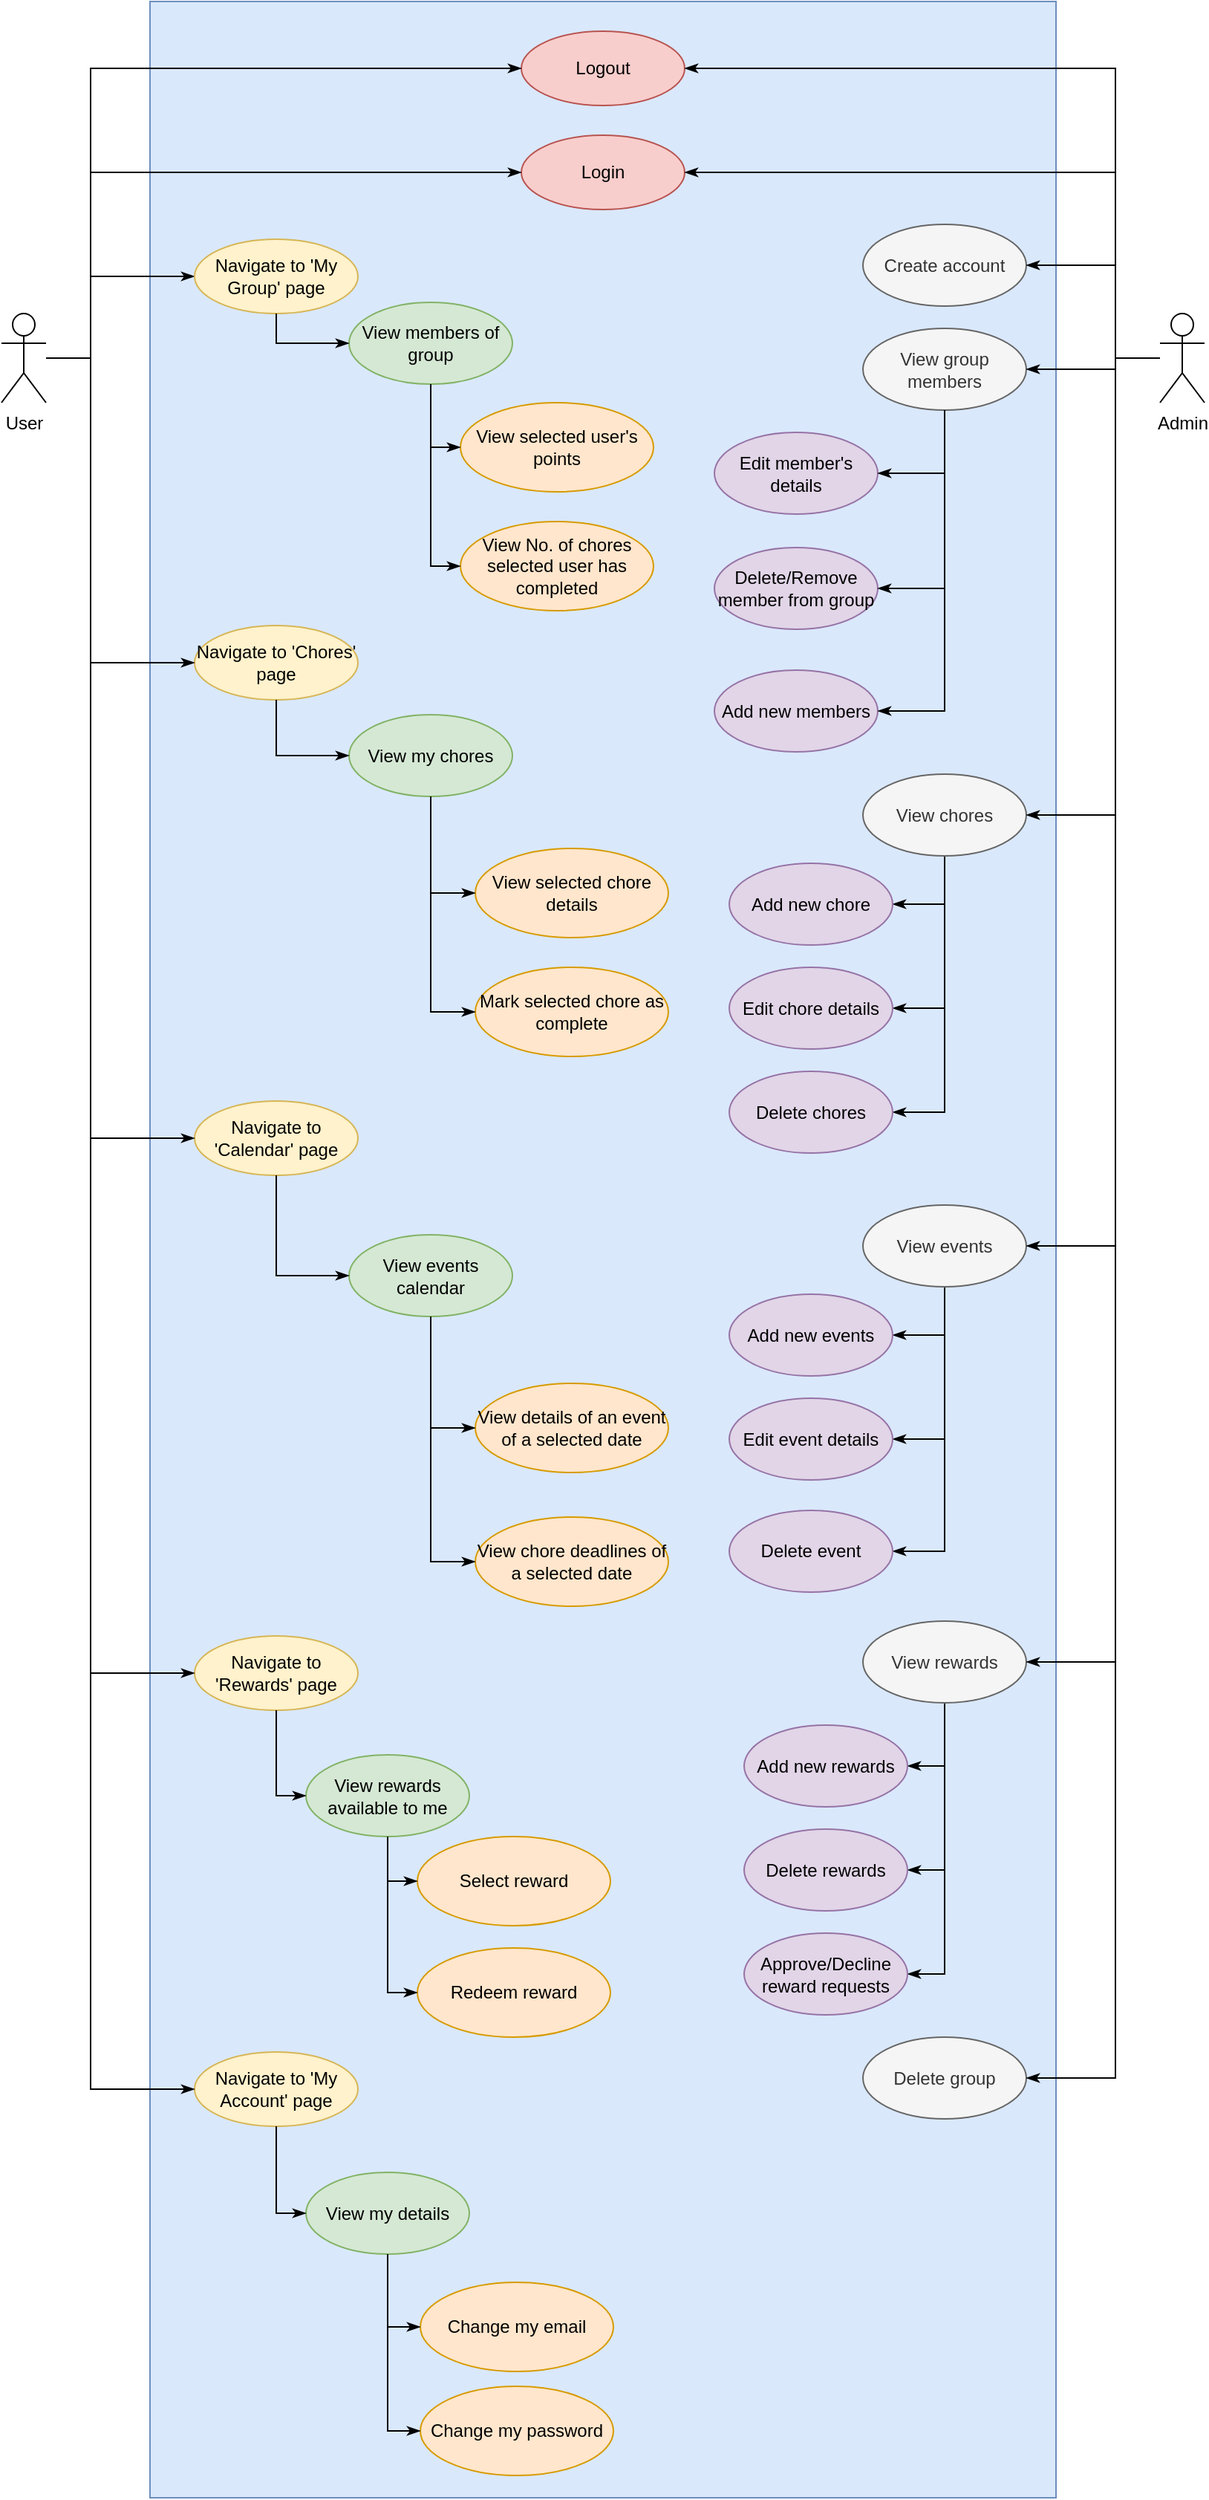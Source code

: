 <mxfile version="14.6.10" type="onedrive"><diagram id="XU9O1Nc2gCRwSZF5j6HO" name="Page-1"><mxGraphModel dx="1422" dy="1935" grid="1" gridSize="10" guides="1" tooltips="1" connect="1" arrows="1" fold="1" page="1" pageScale="1" pageWidth="827" pageHeight="1169" math="0" shadow="0"><root><mxCell id="0"/><mxCell id="1" parent="0"/><mxCell id="L-BU9Q8hHnewFAohANyI-131" value="" style="rounded=0;whiteSpace=wrap;html=1;fillColor=#dae8fc;strokeColor=#6c8ebf;" vertex="1" parent="1"><mxGeometry x="110" y="-1169" width="610" height="1680" as="geometry"/></mxCell><mxCell id="L-BU9Q8hHnewFAohANyI-1" value="User" style="shape=umlActor;verticalLabelPosition=bottom;verticalAlign=top;html=1;outlineConnect=0;" vertex="1" parent="1"><mxGeometry x="10" y="-959" width="30" height="60" as="geometry"/></mxCell><mxCell id="L-BU9Q8hHnewFAohANyI-2" value="Logout" style="ellipse;whiteSpace=wrap;html=1;fillColor=#f8cecc;strokeColor=#b85450;" vertex="1" parent="1"><mxGeometry x="360" y="-1149" width="110" height="50" as="geometry"/></mxCell><mxCell id="L-BU9Q8hHnewFAohANyI-71" style="edgeStyle=orthogonalEdgeStyle;rounded=0;orthogonalLoop=1;jettySize=auto;html=1;entryX=0;entryY=0.5;entryDx=0;entryDy=0;endArrow=classicThin;endFill=1;" edge="1" parent="1" source="L-BU9Q8hHnewFAohANyI-1" target="L-BU9Q8hHnewFAohANyI-2"><mxGeometry x="10" y="-1149" as="geometry"><Array as="points"><mxPoint x="70" y="-929"/><mxPoint x="70" y="-1124"/></Array></mxGeometry></mxCell><mxCell id="L-BU9Q8hHnewFAohANyI-3" value="Login" style="ellipse;whiteSpace=wrap;html=1;fillColor=#f8cecc;strokeColor=#b85450;" vertex="1" parent="1"><mxGeometry x="360" y="-1079" width="110" height="50" as="geometry"/></mxCell><mxCell id="L-BU9Q8hHnewFAohANyI-18" style="edgeStyle=orthogonalEdgeStyle;rounded=0;orthogonalLoop=1;jettySize=auto;html=1;entryX=0;entryY=0.5;entryDx=0;entryDy=0;endArrow=classicThin;endFill=1;" edge="1" parent="1" source="L-BU9Q8hHnewFAohANyI-1" target="L-BU9Q8hHnewFAohANyI-3"><mxGeometry x="10" y="-1149" as="geometry"><Array as="points"><mxPoint x="70" y="-929"/><mxPoint x="70" y="-1054"/></Array></mxGeometry></mxCell><mxCell id="L-BU9Q8hHnewFAohANyI-29" value="" style="group" vertex="1" connectable="0" parent="1"><mxGeometry x="140" y="-749" width="319" height="290" as="geometry"/></mxCell><mxCell id="L-BU9Q8hHnewFAohANyI-6" value="Navigate to 'Chores' page" style="ellipse;whiteSpace=wrap;html=1;fillColor=#fff2cc;strokeColor=#d6b656;" vertex="1" parent="L-BU9Q8hHnewFAohANyI-29"><mxGeometry width="110" height="50" as="geometry"/></mxCell><mxCell id="L-BU9Q8hHnewFAohANyI-21" value="View my chores" style="ellipse;whiteSpace=wrap;html=1;fillColor=#d5e8d4;strokeColor=#82b366;" vertex="1" parent="L-BU9Q8hHnewFAohANyI-29"><mxGeometry x="104" y="60" width="110" height="55" as="geometry"/></mxCell><mxCell id="L-BU9Q8hHnewFAohANyI-28" style="edgeStyle=orthogonalEdgeStyle;rounded=0;orthogonalLoop=1;jettySize=auto;html=1;entryX=0;entryY=0.5;entryDx=0;entryDy=0;endArrow=classicThin;endFill=1;" edge="1" parent="L-BU9Q8hHnewFAohANyI-29" source="L-BU9Q8hHnewFAohANyI-6" target="L-BU9Q8hHnewFAohANyI-21"><mxGeometry relative="1" as="geometry"/></mxCell><mxCell id="L-BU9Q8hHnewFAohANyI-23" value="Mark selected chore as complete" style="ellipse;whiteSpace=wrap;html=1;fillColor=#ffe6cc;strokeColor=#d79b00;" vertex="1" parent="L-BU9Q8hHnewFAohANyI-29"><mxGeometry x="189" y="230" width="130" height="60" as="geometry"/></mxCell><mxCell id="L-BU9Q8hHnewFAohANyI-25" style="edgeStyle=orthogonalEdgeStyle;rounded=0;orthogonalLoop=1;jettySize=auto;html=1;entryX=0;entryY=0.5;entryDx=0;entryDy=0;endArrow=classicThin;endFill=1;" edge="1" parent="L-BU9Q8hHnewFAohANyI-29" source="L-BU9Q8hHnewFAohANyI-21" target="L-BU9Q8hHnewFAohANyI-23"><mxGeometry relative="1" as="geometry"/></mxCell><mxCell id="L-BU9Q8hHnewFAohANyI-26" value="View selected chore details" style="ellipse;whiteSpace=wrap;html=1;fillColor=#ffe6cc;strokeColor=#d79b00;" vertex="1" parent="L-BU9Q8hHnewFAohANyI-29"><mxGeometry x="189" y="150" width="130" height="60" as="geometry"/></mxCell><mxCell id="L-BU9Q8hHnewFAohANyI-27" style="edgeStyle=orthogonalEdgeStyle;rounded=0;orthogonalLoop=1;jettySize=auto;html=1;entryX=0;entryY=0.5;entryDx=0;entryDy=0;endArrow=classicThin;endFill=1;" edge="1" parent="L-BU9Q8hHnewFAohANyI-29" source="L-BU9Q8hHnewFAohANyI-21" target="L-BU9Q8hHnewFAohANyI-26"><mxGeometry relative="1" as="geometry"/></mxCell><mxCell id="L-BU9Q8hHnewFAohANyI-64" style="edgeStyle=orthogonalEdgeStyle;rounded=0;orthogonalLoop=1;jettySize=auto;html=1;entryX=0;entryY=0.5;entryDx=0;entryDy=0;endArrow=classicThin;endFill=1;" edge="1" parent="1" source="L-BU9Q8hHnewFAohANyI-1" target="L-BU9Q8hHnewFAohANyI-6"><mxGeometry x="10" y="-1149" as="geometry"><Array as="points"><mxPoint x="70" y="-929"/><mxPoint x="70" y="-724"/></Array></mxGeometry></mxCell><mxCell id="L-BU9Q8hHnewFAohANyI-46" value="" style="group" vertex="1" connectable="0" parent="1"><mxGeometry x="140" y="-429" width="319" height="340" as="geometry"/></mxCell><mxCell id="L-BU9Q8hHnewFAohANyI-7" value="Navigate to 'Calendar' page" style="ellipse;whiteSpace=wrap;html=1;fillColor=#fff2cc;strokeColor=#d6b656;" vertex="1" parent="L-BU9Q8hHnewFAohANyI-46"><mxGeometry width="110" height="50" as="geometry"/></mxCell><mxCell id="L-BU9Q8hHnewFAohANyI-38" value="View events calendar" style="ellipse;whiteSpace=wrap;html=1;fillColor=#d5e8d4;strokeColor=#82b366;" vertex="1" parent="L-BU9Q8hHnewFAohANyI-46"><mxGeometry x="104" y="90" width="110" height="55" as="geometry"/></mxCell><mxCell id="L-BU9Q8hHnewFAohANyI-44" style="edgeStyle=orthogonalEdgeStyle;rounded=0;orthogonalLoop=1;jettySize=auto;html=1;entryX=0;entryY=0.5;entryDx=0;entryDy=0;endArrow=classicThin;endFill=1;" edge="1" parent="L-BU9Q8hHnewFAohANyI-46" source="L-BU9Q8hHnewFAohANyI-7" target="L-BU9Q8hHnewFAohANyI-38"><mxGeometry relative="1" as="geometry"/></mxCell><mxCell id="L-BU9Q8hHnewFAohANyI-40" value="View details of an event of a selected date" style="ellipse;whiteSpace=wrap;html=1;fillColor=#ffe6cc;strokeColor=#d79b00;" vertex="1" parent="L-BU9Q8hHnewFAohANyI-46"><mxGeometry x="189" y="190" width="130" height="60" as="geometry"/></mxCell><mxCell id="L-BU9Q8hHnewFAohANyI-42" style="edgeStyle=orthogonalEdgeStyle;rounded=0;orthogonalLoop=1;jettySize=auto;html=1;entryX=0;entryY=0.5;entryDx=0;entryDy=0;endArrow=classicThin;endFill=1;" edge="1" parent="L-BU9Q8hHnewFAohANyI-46" source="L-BU9Q8hHnewFAohANyI-38" target="L-BU9Q8hHnewFAohANyI-40"><mxGeometry relative="1" as="geometry"/></mxCell><mxCell id="L-BU9Q8hHnewFAohANyI-41" value="View chore deadlines of a selected date" style="ellipse;whiteSpace=wrap;html=1;fillColor=#ffe6cc;strokeColor=#d79b00;" vertex="1" parent="L-BU9Q8hHnewFAohANyI-46"><mxGeometry x="189" y="280" width="130" height="60" as="geometry"/></mxCell><mxCell id="L-BU9Q8hHnewFAohANyI-43" style="edgeStyle=orthogonalEdgeStyle;rounded=0;orthogonalLoop=1;jettySize=auto;html=1;entryX=0;entryY=0.5;entryDx=0;entryDy=0;endArrow=classicThin;endFill=1;" edge="1" parent="L-BU9Q8hHnewFAohANyI-46" source="L-BU9Q8hHnewFAohANyI-38" target="L-BU9Q8hHnewFAohANyI-41"><mxGeometry relative="1" as="geometry"/></mxCell><mxCell id="L-BU9Q8hHnewFAohANyI-68" style="edgeStyle=orthogonalEdgeStyle;rounded=0;orthogonalLoop=1;jettySize=auto;html=1;entryX=0;entryY=0.5;entryDx=0;entryDy=0;endArrow=classicThin;endFill=1;" edge="1" parent="1" source="L-BU9Q8hHnewFAohANyI-1" target="L-BU9Q8hHnewFAohANyI-7"><mxGeometry x="10" y="-1149" as="geometry"><Array as="points"><mxPoint x="70" y="-929"/><mxPoint x="70" y="-404"/></Array></mxGeometry></mxCell><mxCell id="L-BU9Q8hHnewFAohANyI-55" value="" style="group" vertex="1" connectable="0" parent="1"><mxGeometry x="140" y="-69" width="280" height="270" as="geometry"/></mxCell><mxCell id="L-BU9Q8hHnewFAohANyI-8" value="Navigate to 'Rewards' page" style="ellipse;whiteSpace=wrap;html=1;fillColor=#fff2cc;strokeColor=#d6b656;" vertex="1" parent="L-BU9Q8hHnewFAohANyI-55"><mxGeometry width="110" height="50" as="geometry"/></mxCell><mxCell id="L-BU9Q8hHnewFAohANyI-47" value="View rewards available to me" style="ellipse;whiteSpace=wrap;html=1;fillColor=#d5e8d4;strokeColor=#82b366;" vertex="1" parent="L-BU9Q8hHnewFAohANyI-55"><mxGeometry x="75" y="80" width="110" height="55" as="geometry"/></mxCell><mxCell id="L-BU9Q8hHnewFAohANyI-54" style="edgeStyle=orthogonalEdgeStyle;rounded=0;orthogonalLoop=1;jettySize=auto;html=1;entryX=0;entryY=0.5;entryDx=0;entryDy=0;endArrow=classicThin;endFill=1;" edge="1" parent="L-BU9Q8hHnewFAohANyI-55" source="L-BU9Q8hHnewFAohANyI-8" target="L-BU9Q8hHnewFAohANyI-47"><mxGeometry relative="1" as="geometry"/></mxCell><mxCell id="L-BU9Q8hHnewFAohANyI-49" value="Select reward" style="ellipse;whiteSpace=wrap;html=1;fillColor=#ffe6cc;strokeColor=#d79b00;" vertex="1" parent="L-BU9Q8hHnewFAohANyI-55"><mxGeometry x="150" y="135" width="130" height="60" as="geometry"/></mxCell><mxCell id="L-BU9Q8hHnewFAohANyI-52" style="edgeStyle=orthogonalEdgeStyle;rounded=0;orthogonalLoop=1;jettySize=auto;html=1;entryX=0;entryY=0.5;entryDx=0;entryDy=0;endArrow=classicThin;endFill=1;" edge="1" parent="L-BU9Q8hHnewFAohANyI-55" source="L-BU9Q8hHnewFAohANyI-47" target="L-BU9Q8hHnewFAohANyI-49"><mxGeometry relative="1" as="geometry"/></mxCell><mxCell id="L-BU9Q8hHnewFAohANyI-51" value="Redeem reward" style="ellipse;whiteSpace=wrap;html=1;fillColor=#ffe6cc;strokeColor=#d79b00;" vertex="1" parent="L-BU9Q8hHnewFAohANyI-55"><mxGeometry x="150" y="210" width="130" height="60" as="geometry"/></mxCell><mxCell id="L-BU9Q8hHnewFAohANyI-53" style="edgeStyle=orthogonalEdgeStyle;rounded=0;orthogonalLoop=1;jettySize=auto;html=1;entryX=0;entryY=0.5;entryDx=0;entryDy=0;endArrow=classicThin;endFill=1;" edge="1" parent="L-BU9Q8hHnewFAohANyI-55" source="L-BU9Q8hHnewFAohANyI-47" target="L-BU9Q8hHnewFAohANyI-51"><mxGeometry relative="1" as="geometry"/></mxCell><mxCell id="L-BU9Q8hHnewFAohANyI-69" style="edgeStyle=orthogonalEdgeStyle;rounded=0;orthogonalLoop=1;jettySize=auto;html=1;entryX=0;entryY=0.5;entryDx=0;entryDy=0;endArrow=classicThin;endFill=1;" edge="1" parent="1" source="L-BU9Q8hHnewFAohANyI-1" target="L-BU9Q8hHnewFAohANyI-8"><mxGeometry x="10" y="-1149" as="geometry"><Array as="points"><mxPoint x="70" y="-929"/><mxPoint x="70" y="-44"/></Array></mxGeometry></mxCell><mxCell id="L-BU9Q8hHnewFAohANyI-62" value="" style="group" vertex="1" connectable="0" parent="1"><mxGeometry x="140" y="211" width="282" height="285" as="geometry"/></mxCell><mxCell id="L-BU9Q8hHnewFAohANyI-9" value="Navigate to 'My Account' page" style="ellipse;whiteSpace=wrap;html=1;fillColor=#fff2cc;strokeColor=#d6b656;" vertex="1" parent="L-BU9Q8hHnewFAohANyI-62"><mxGeometry width="110" height="50" as="geometry"/></mxCell><mxCell id="L-BU9Q8hHnewFAohANyI-56" value="View my details" style="ellipse;whiteSpace=wrap;html=1;fillColor=#d5e8d4;strokeColor=#82b366;" vertex="1" parent="L-BU9Q8hHnewFAohANyI-62"><mxGeometry x="75" y="81" width="110" height="55" as="geometry"/></mxCell><mxCell id="L-BU9Q8hHnewFAohANyI-61" style="edgeStyle=orthogonalEdgeStyle;rounded=0;orthogonalLoop=1;jettySize=auto;html=1;entryX=0;entryY=0.5;entryDx=0;entryDy=0;endArrow=classicThin;endFill=1;" edge="1" parent="L-BU9Q8hHnewFAohANyI-62" source="L-BU9Q8hHnewFAohANyI-9" target="L-BU9Q8hHnewFAohANyI-56"><mxGeometry relative="1" as="geometry"/></mxCell><mxCell id="L-BU9Q8hHnewFAohANyI-57" value="Change my email" style="ellipse;whiteSpace=wrap;html=1;fillColor=#ffe6cc;strokeColor=#d79b00;" vertex="1" parent="L-BU9Q8hHnewFAohANyI-62"><mxGeometry x="152" y="155" width="130" height="60" as="geometry"/></mxCell><mxCell id="L-BU9Q8hHnewFAohANyI-59" style="edgeStyle=orthogonalEdgeStyle;rounded=0;orthogonalLoop=1;jettySize=auto;html=1;entryX=0;entryY=0.5;entryDx=0;entryDy=0;endArrow=classicThin;endFill=1;" edge="1" parent="L-BU9Q8hHnewFAohANyI-62" source="L-BU9Q8hHnewFAohANyI-56" target="L-BU9Q8hHnewFAohANyI-57"><mxGeometry relative="1" as="geometry"/></mxCell><mxCell id="L-BU9Q8hHnewFAohANyI-58" value="Change my password" style="ellipse;whiteSpace=wrap;html=1;fillColor=#ffe6cc;strokeColor=#d79b00;" vertex="1" parent="L-BU9Q8hHnewFAohANyI-62"><mxGeometry x="152" y="225" width="130" height="60" as="geometry"/></mxCell><mxCell id="L-BU9Q8hHnewFAohANyI-60" style="edgeStyle=orthogonalEdgeStyle;rounded=0;orthogonalLoop=1;jettySize=auto;html=1;entryX=0;entryY=0.5;entryDx=0;entryDy=0;endArrow=classicThin;endFill=1;" edge="1" parent="L-BU9Q8hHnewFAohANyI-62" source="L-BU9Q8hHnewFAohANyI-56" target="L-BU9Q8hHnewFAohANyI-58"><mxGeometry relative="1" as="geometry"/></mxCell><mxCell id="L-BU9Q8hHnewFAohANyI-70" style="edgeStyle=orthogonalEdgeStyle;rounded=0;orthogonalLoop=1;jettySize=auto;html=1;entryX=0;entryY=0.5;entryDx=0;entryDy=0;endArrow=classicThin;endFill=1;" edge="1" parent="1" source="L-BU9Q8hHnewFAohANyI-1" target="L-BU9Q8hHnewFAohANyI-9"><mxGeometry x="10" y="-1149" as="geometry"><Array as="points"><mxPoint x="70" y="-929"/><mxPoint x="70" y="236"/></Array></mxGeometry></mxCell><mxCell id="L-BU9Q8hHnewFAohANyI-74" style="edgeStyle=orthogonalEdgeStyle;rounded=0;orthogonalLoop=1;jettySize=auto;html=1;entryX=1;entryY=0.5;entryDx=0;entryDy=0;endArrow=classicThin;endFill=1;" edge="1" parent="1" source="L-BU9Q8hHnewFAohANyI-72" target="L-BU9Q8hHnewFAohANyI-2"><mxGeometry x="10" y="-1149" as="geometry"><Array as="points"><mxPoint x="760" y="-929"/><mxPoint x="760" y="-1124"/></Array></mxGeometry></mxCell><mxCell id="L-BU9Q8hHnewFAohANyI-75" style="edgeStyle=orthogonalEdgeStyle;rounded=0;orthogonalLoop=1;jettySize=auto;html=1;entryX=1;entryY=0.5;entryDx=0;entryDy=0;endArrow=classicThin;endFill=1;" edge="1" parent="1" source="L-BU9Q8hHnewFAohANyI-72" target="L-BU9Q8hHnewFAohANyI-3"><mxGeometry x="10" y="-1149" as="geometry"><Array as="points"><mxPoint x="760" y="-929"/><mxPoint x="760" y="-1054"/></Array></mxGeometry></mxCell><mxCell id="L-BU9Q8hHnewFAohANyI-72" value="Admin" style="shape=umlActor;verticalLabelPosition=bottom;verticalAlign=top;html=1;outlineConnect=0;" vertex="1" parent="1"><mxGeometry x="790" y="-959" width="30" height="60" as="geometry"/></mxCell><mxCell id="L-BU9Q8hHnewFAohANyI-20" style="edgeStyle=orthogonalEdgeStyle;rounded=0;orthogonalLoop=1;jettySize=auto;html=1;entryX=0;entryY=0.5;entryDx=0;entryDy=0;endArrow=classicThin;endFill=1;" edge="1" parent="1" source="L-BU9Q8hHnewFAohANyI-1" target="L-BU9Q8hHnewFAohANyI-5"><mxGeometry x="10" y="-1149" as="geometry"><Array as="points"><mxPoint x="70" y="-929"/><mxPoint x="70" y="-984"/></Array></mxGeometry></mxCell><mxCell id="L-BU9Q8hHnewFAohANyI-84" value="" style="group" vertex="1" connectable="0" parent="1"><mxGeometry x="500" y="-649" width="200" height="255" as="geometry"/></mxCell><mxCell id="L-BU9Q8hHnewFAohANyI-113" style="edgeStyle=orthogonalEdgeStyle;rounded=0;orthogonalLoop=1;jettySize=auto;html=1;entryX=1;entryY=0.5;entryDx=0;entryDy=0;endArrow=classicThin;endFill=1;" edge="1" parent="L-BU9Q8hHnewFAohANyI-84" source="L-BU9Q8hHnewFAohANyI-79" target="L-BU9Q8hHnewFAohANyI-80"><mxGeometry relative="1" as="geometry"/></mxCell><mxCell id="L-BU9Q8hHnewFAohANyI-114" style="edgeStyle=orthogonalEdgeStyle;rounded=0;orthogonalLoop=1;jettySize=auto;html=1;entryX=1;entryY=0.5;entryDx=0;entryDy=0;endArrow=classicThin;endFill=1;" edge="1" parent="L-BU9Q8hHnewFAohANyI-84" source="L-BU9Q8hHnewFAohANyI-79" target="L-BU9Q8hHnewFAohANyI-81"><mxGeometry relative="1" as="geometry"/></mxCell><mxCell id="L-BU9Q8hHnewFAohANyI-115" style="edgeStyle=orthogonalEdgeStyle;rounded=0;orthogonalLoop=1;jettySize=auto;html=1;entryX=1;entryY=0.5;entryDx=0;entryDy=0;endArrow=classicThin;endFill=1;" edge="1" parent="L-BU9Q8hHnewFAohANyI-84" source="L-BU9Q8hHnewFAohANyI-79" target="L-BU9Q8hHnewFAohANyI-82"><mxGeometry relative="1" as="geometry"/></mxCell><mxCell id="L-BU9Q8hHnewFAohANyI-79" value="View chores" style="ellipse;whiteSpace=wrap;html=1;fillColor=#f5f5f5;strokeColor=#666666;fontColor=#333333;" vertex="1" parent="L-BU9Q8hHnewFAohANyI-84"><mxGeometry x="90" width="110" height="55" as="geometry"/></mxCell><mxCell id="L-BU9Q8hHnewFAohANyI-80" value="Add new chore" style="ellipse;whiteSpace=wrap;html=1;fillColor=#e1d5e7;strokeColor=#9673a6;" vertex="1" parent="L-BU9Q8hHnewFAohANyI-84"><mxGeometry y="60" width="110" height="55" as="geometry"/></mxCell><mxCell id="L-BU9Q8hHnewFAohANyI-81" value="Edit chore details" style="ellipse;whiteSpace=wrap;html=1;fillColor=#e1d5e7;strokeColor=#9673a6;" vertex="1" parent="L-BU9Q8hHnewFAohANyI-84"><mxGeometry y="130" width="110" height="55" as="geometry"/></mxCell><mxCell id="L-BU9Q8hHnewFAohANyI-82" value="Delete chores" style="ellipse;whiteSpace=wrap;html=1;fillColor=#e1d5e7;strokeColor=#9673a6;" vertex="1" parent="L-BU9Q8hHnewFAohANyI-84"><mxGeometry y="200" width="110" height="55" as="geometry"/></mxCell><mxCell id="L-BU9Q8hHnewFAohANyI-112" style="edgeStyle=orthogonalEdgeStyle;rounded=0;orthogonalLoop=1;jettySize=auto;html=1;entryX=1;entryY=0.5;entryDx=0;entryDy=0;endArrow=classicThin;endFill=1;" edge="1" parent="1" source="L-BU9Q8hHnewFAohANyI-72" target="L-BU9Q8hHnewFAohANyI-79"><mxGeometry x="10" y="-1149" as="geometry"><Array as="points"><mxPoint x="760" y="-929"/><mxPoint x="760" y="-621"/></Array></mxGeometry></mxCell><mxCell id="L-BU9Q8hHnewFAohANyI-93" value="" style="group" vertex="1" connectable="0" parent="1"><mxGeometry x="500" y="-359" width="200" height="260.5" as="geometry"/></mxCell><mxCell id="L-BU9Q8hHnewFAohANyI-123" style="edgeStyle=orthogonalEdgeStyle;rounded=0;orthogonalLoop=1;jettySize=auto;html=1;entryX=1;entryY=0.5;entryDx=0;entryDy=0;endArrow=classicThin;endFill=1;" edge="1" parent="L-BU9Q8hHnewFAohANyI-93" source="L-BU9Q8hHnewFAohANyI-77" target="L-BU9Q8hHnewFAohANyI-90"><mxGeometry relative="1" as="geometry"/></mxCell><mxCell id="L-BU9Q8hHnewFAohANyI-124" style="edgeStyle=orthogonalEdgeStyle;rounded=0;orthogonalLoop=1;jettySize=auto;html=1;entryX=1;entryY=0.5;entryDx=0;entryDy=0;endArrow=classicThin;endFill=1;" edge="1" parent="L-BU9Q8hHnewFAohANyI-93" source="L-BU9Q8hHnewFAohANyI-77" target="L-BU9Q8hHnewFAohANyI-91"><mxGeometry relative="1" as="geometry"/></mxCell><mxCell id="L-BU9Q8hHnewFAohANyI-125" style="edgeStyle=orthogonalEdgeStyle;rounded=0;orthogonalLoop=1;jettySize=auto;html=1;entryX=1;entryY=0.5;entryDx=0;entryDy=0;endArrow=classicThin;endFill=1;" edge="1" parent="L-BU9Q8hHnewFAohANyI-93" source="L-BU9Q8hHnewFAohANyI-77" target="L-BU9Q8hHnewFAohANyI-92"><mxGeometry relative="1" as="geometry"/></mxCell><mxCell id="L-BU9Q8hHnewFAohANyI-77" value="View events" style="ellipse;whiteSpace=wrap;html=1;fillColor=#f5f5f5;strokeColor=#666666;fontColor=#333333;" vertex="1" parent="L-BU9Q8hHnewFAohANyI-93"><mxGeometry x="90" width="110" height="55" as="geometry"/></mxCell><mxCell id="L-BU9Q8hHnewFAohANyI-90" value="Add new events" style="ellipse;whiteSpace=wrap;html=1;fillColor=#e1d5e7;strokeColor=#9673a6;" vertex="1" parent="L-BU9Q8hHnewFAohANyI-93"><mxGeometry y="60" width="110" height="55" as="geometry"/></mxCell><mxCell id="L-BU9Q8hHnewFAohANyI-91" value="Edit event details" style="ellipse;whiteSpace=wrap;html=1;fillColor=#e1d5e7;strokeColor=#9673a6;" vertex="1" parent="L-BU9Q8hHnewFAohANyI-93"><mxGeometry y="130" width="110" height="55" as="geometry"/></mxCell><mxCell id="L-BU9Q8hHnewFAohANyI-92" value="Delete event" style="ellipse;whiteSpace=wrap;html=1;fillColor=#e1d5e7;strokeColor=#9673a6;" vertex="1" parent="L-BU9Q8hHnewFAohANyI-93"><mxGeometry y="205.5" width="110" height="55" as="geometry"/></mxCell><mxCell id="L-BU9Q8hHnewFAohANyI-116" style="edgeStyle=orthogonalEdgeStyle;rounded=0;orthogonalLoop=1;jettySize=auto;html=1;entryX=1;entryY=0.5;entryDx=0;entryDy=0;endArrow=classicThin;endFill=1;" edge="1" parent="1" source="L-BU9Q8hHnewFAohANyI-72" target="L-BU9Q8hHnewFAohANyI-77"><mxGeometry x="10" y="-1149" as="geometry"><Array as="points"><mxPoint x="760" y="-929"/><mxPoint x="760" y="-331"/></Array></mxGeometry></mxCell><mxCell id="L-BU9Q8hHnewFAohANyI-104" value="Create account" style="ellipse;whiteSpace=wrap;html=1;fillColor=#f5f5f5;strokeColor=#666666;fontColor=#333333;" vertex="1" parent="1"><mxGeometry x="590" y="-1019" width="110" height="55" as="geometry"/></mxCell><mxCell id="L-BU9Q8hHnewFAohANyI-111" style="edgeStyle=orthogonalEdgeStyle;rounded=0;orthogonalLoop=1;jettySize=auto;html=1;entryX=1;entryY=0.5;entryDx=0;entryDy=0;endArrow=classicThin;endFill=1;" edge="1" parent="1" source="L-BU9Q8hHnewFAohANyI-72" target="L-BU9Q8hHnewFAohANyI-104"><mxGeometry x="10" y="-1149" as="geometry"><Array as="points"><mxPoint x="760" y="-929"/><mxPoint x="760" y="-991"/></Array></mxGeometry></mxCell><mxCell id="L-BU9Q8hHnewFAohANyI-109" value="" style="group" vertex="1" connectable="0" parent="1"><mxGeometry x="490" y="-949" width="210" height="285" as="geometry"/></mxCell><mxCell id="L-BU9Q8hHnewFAohANyI-76" value="View group members" style="ellipse;whiteSpace=wrap;html=1;fillColor=#f5f5f5;strokeColor=#666666;fontColor=#333333;" vertex="1" parent="L-BU9Q8hHnewFAohANyI-109"><mxGeometry x="100" width="110" height="55" as="geometry"/></mxCell><mxCell id="L-BU9Q8hHnewFAohANyI-94" value="Edit member's details" style="ellipse;whiteSpace=wrap;html=1;fillColor=#e1d5e7;strokeColor=#9673a6;" vertex="1" parent="L-BU9Q8hHnewFAohANyI-109"><mxGeometry y="70" width="110" height="55" as="geometry"/></mxCell><mxCell id="L-BU9Q8hHnewFAohANyI-106" style="edgeStyle=orthogonalEdgeStyle;rounded=0;orthogonalLoop=1;jettySize=auto;html=1;entryX=1;entryY=0.5;entryDx=0;entryDy=0;endArrow=classicThin;endFill=1;" edge="1" parent="L-BU9Q8hHnewFAohANyI-109" source="L-BU9Q8hHnewFAohANyI-76" target="L-BU9Q8hHnewFAohANyI-94"><mxGeometry relative="1" as="geometry"/></mxCell><mxCell id="L-BU9Q8hHnewFAohANyI-95" value="Delete/Remove member from group" style="ellipse;whiteSpace=wrap;html=1;fillColor=#e1d5e7;strokeColor=#9673a6;" vertex="1" parent="L-BU9Q8hHnewFAohANyI-109"><mxGeometry y="147.5" width="110" height="55" as="geometry"/></mxCell><mxCell id="L-BU9Q8hHnewFAohANyI-107" style="edgeStyle=orthogonalEdgeStyle;rounded=0;orthogonalLoop=1;jettySize=auto;html=1;entryX=1;entryY=0.5;entryDx=0;entryDy=0;endArrow=classicThin;endFill=1;" edge="1" parent="L-BU9Q8hHnewFAohANyI-109" source="L-BU9Q8hHnewFAohANyI-76" target="L-BU9Q8hHnewFAohANyI-95"><mxGeometry relative="1" as="geometry"/></mxCell><mxCell id="L-BU9Q8hHnewFAohANyI-105" value="Add new members" style="ellipse;whiteSpace=wrap;html=1;fillColor=#e1d5e7;strokeColor=#9673a6;" vertex="1" parent="L-BU9Q8hHnewFAohANyI-109"><mxGeometry y="230" width="110" height="55" as="geometry"/></mxCell><mxCell id="L-BU9Q8hHnewFAohANyI-108" style="edgeStyle=orthogonalEdgeStyle;rounded=0;orthogonalLoop=1;jettySize=auto;html=1;entryX=1;entryY=0.5;entryDx=0;entryDy=0;endArrow=classicThin;endFill=1;" edge="1" parent="L-BU9Q8hHnewFAohANyI-109" source="L-BU9Q8hHnewFAohANyI-76" target="L-BU9Q8hHnewFAohANyI-105"><mxGeometry relative="1" as="geometry"/></mxCell><mxCell id="L-BU9Q8hHnewFAohANyI-117" value="" style="group" vertex="1" connectable="0" parent="1"><mxGeometry x="510" y="-79" width="190" height="265" as="geometry"/></mxCell><mxCell id="L-BU9Q8hHnewFAohANyI-118" style="edgeStyle=orthogonalEdgeStyle;rounded=0;orthogonalLoop=1;jettySize=auto;html=1;entryX=1;entryY=0.5;entryDx=0;entryDy=0;endArrow=classicThin;endFill=1;" edge="1" parent="L-BU9Q8hHnewFAohANyI-117" source="L-BU9Q8hHnewFAohANyI-78" target="L-BU9Q8hHnewFAohANyI-85"><mxGeometry relative="1" as="geometry"/></mxCell><mxCell id="L-BU9Q8hHnewFAohANyI-119" style="edgeStyle=orthogonalEdgeStyle;rounded=0;orthogonalLoop=1;jettySize=auto;html=1;entryX=1;entryY=0.5;entryDx=0;entryDy=0;endArrow=classicThin;endFill=1;" edge="1" parent="L-BU9Q8hHnewFAohANyI-117" source="L-BU9Q8hHnewFAohANyI-78" target="L-BU9Q8hHnewFAohANyI-86"><mxGeometry relative="1" as="geometry"/></mxCell><mxCell id="L-BU9Q8hHnewFAohANyI-120" style="edgeStyle=orthogonalEdgeStyle;rounded=0;orthogonalLoop=1;jettySize=auto;html=1;entryX=1;entryY=0.5;entryDx=0;entryDy=0;endArrow=classicThin;endFill=1;" edge="1" parent="L-BU9Q8hHnewFAohANyI-117" source="L-BU9Q8hHnewFAohANyI-78" target="L-BU9Q8hHnewFAohANyI-87"><mxGeometry relative="1" as="geometry"/></mxCell><mxCell id="L-BU9Q8hHnewFAohANyI-78" value="View rewards" style="ellipse;whiteSpace=wrap;html=1;fillColor=#f5f5f5;strokeColor=#666666;fontColor=#333333;" vertex="1" parent="L-BU9Q8hHnewFAohANyI-117"><mxGeometry x="80" width="110" height="55" as="geometry"/></mxCell><mxCell id="L-BU9Q8hHnewFAohANyI-85" value="Add new rewards" style="ellipse;whiteSpace=wrap;html=1;fillColor=#e1d5e7;strokeColor=#9673a6;" vertex="1" parent="L-BU9Q8hHnewFAohANyI-117"><mxGeometry y="70" width="110" height="55" as="geometry"/></mxCell><mxCell id="L-BU9Q8hHnewFAohANyI-86" value="Delete rewards" style="ellipse;whiteSpace=wrap;html=1;fillColor=#e1d5e7;strokeColor=#9673a6;" vertex="1" parent="L-BU9Q8hHnewFAohANyI-117"><mxGeometry y="140" width="110" height="55" as="geometry"/></mxCell><mxCell id="L-BU9Q8hHnewFAohANyI-87" value="Approve/Decline reward requests" style="ellipse;whiteSpace=wrap;html=1;fillColor=#e1d5e7;strokeColor=#9673a6;" vertex="1" parent="L-BU9Q8hHnewFAohANyI-117"><mxGeometry y="210" width="110" height="55" as="geometry"/></mxCell><mxCell id="L-BU9Q8hHnewFAohANyI-122" value="Delete group" style="ellipse;whiteSpace=wrap;html=1;fillColor=#f5f5f5;strokeColor=#666666;fontColor=#333333;" vertex="1" parent="1"><mxGeometry x="590" y="201" width="110" height="55" as="geometry"/></mxCell><mxCell id="L-BU9Q8hHnewFAohANyI-110" style="edgeStyle=orthogonalEdgeStyle;rounded=0;orthogonalLoop=1;jettySize=auto;html=1;entryX=1;entryY=0.5;entryDx=0;entryDy=0;endArrow=classicThin;endFill=1;" edge="1" parent="1" source="L-BU9Q8hHnewFAohANyI-72" target="L-BU9Q8hHnewFAohANyI-76"><mxGeometry x="10" y="-1149" as="geometry"><Array as="points"><mxPoint x="760" y="-929"/><mxPoint x="760" y="-921"/></Array></mxGeometry></mxCell><mxCell id="L-BU9Q8hHnewFAohANyI-121" style="edgeStyle=orthogonalEdgeStyle;rounded=0;orthogonalLoop=1;jettySize=auto;html=1;entryX=1;entryY=0.5;entryDx=0;entryDy=0;endArrow=classicThin;endFill=1;" edge="1" parent="1" source="L-BU9Q8hHnewFAohANyI-72" target="L-BU9Q8hHnewFAohANyI-78"><mxGeometry x="10" y="-1149" as="geometry"><Array as="points"><mxPoint x="760" y="-929"/><mxPoint x="760" y="-51"/></Array></mxGeometry></mxCell><mxCell id="L-BU9Q8hHnewFAohANyI-126" style="edgeStyle=orthogonalEdgeStyle;rounded=0;orthogonalLoop=1;jettySize=auto;html=1;entryX=1;entryY=0.5;entryDx=0;entryDy=0;endArrow=classicThin;endFill=1;" edge="1" parent="1" source="L-BU9Q8hHnewFAohANyI-72" target="L-BU9Q8hHnewFAohANyI-122"><mxGeometry x="10" y="-1149" as="geometry"><Array as="points"><mxPoint x="760" y="-929"/><mxPoint x="760" y="229"/></Array></mxGeometry></mxCell><mxCell id="L-BU9Q8hHnewFAohANyI-135" value="" style="group" vertex="1" connectable="0" parent="1"><mxGeometry x="140" y="-1009" width="309" height="250" as="geometry"/></mxCell><mxCell id="L-BU9Q8hHnewFAohANyI-5" value="Navigate to 'My Group' page" style="ellipse;whiteSpace=wrap;html=1;fillColor=#fff2cc;strokeColor=#d6b656;" vertex="1" parent="L-BU9Q8hHnewFAohANyI-135"><mxGeometry width="110" height="50" as="geometry"/></mxCell><mxCell id="L-BU9Q8hHnewFAohANyI-10" value="View members of group" style="ellipse;whiteSpace=wrap;html=1;fillColor=#d5e8d4;strokeColor=#82b366;" vertex="1" parent="L-BU9Q8hHnewFAohANyI-135"><mxGeometry x="104" y="42.5" width="110" height="55" as="geometry"/></mxCell><mxCell id="L-BU9Q8hHnewFAohANyI-14" style="edgeStyle=orthogonalEdgeStyle;rounded=0;orthogonalLoop=1;jettySize=auto;html=1;entryX=0;entryY=0.5;entryDx=0;entryDy=0;endArrow=classicThin;endFill=1;" edge="1" parent="L-BU9Q8hHnewFAohANyI-135" source="L-BU9Q8hHnewFAohANyI-5" target="L-BU9Q8hHnewFAohANyI-10"><mxGeometry as="geometry"/></mxCell><mxCell id="L-BU9Q8hHnewFAohANyI-11" value="View selected user's points" style="ellipse;whiteSpace=wrap;html=1;fillColor=#ffe6cc;strokeColor=#d79b00;" vertex="1" parent="L-BU9Q8hHnewFAohANyI-135"><mxGeometry x="179" y="110" width="130" height="60" as="geometry"/></mxCell><mxCell id="L-BU9Q8hHnewFAohANyI-15" style="edgeStyle=orthogonalEdgeStyle;rounded=0;orthogonalLoop=1;jettySize=auto;html=1;entryX=0;entryY=0.5;entryDx=0;entryDy=0;endArrow=classicThin;endFill=1;" edge="1" parent="L-BU9Q8hHnewFAohANyI-135" source="L-BU9Q8hHnewFAohANyI-10" target="L-BU9Q8hHnewFAohANyI-11"><mxGeometry as="geometry"/></mxCell><mxCell id="L-BU9Q8hHnewFAohANyI-12" value="View No. of chores selected user has completed" style="ellipse;whiteSpace=wrap;html=1;fillColor=#ffe6cc;strokeColor=#d79b00;" vertex="1" parent="L-BU9Q8hHnewFAohANyI-135"><mxGeometry x="179" y="190" width="130" height="60" as="geometry"/></mxCell><mxCell id="L-BU9Q8hHnewFAohANyI-16" style="edgeStyle=orthogonalEdgeStyle;rounded=0;orthogonalLoop=1;jettySize=auto;html=1;entryX=0;entryY=0.5;entryDx=0;entryDy=0;endArrow=classicThin;endFill=1;" edge="1" parent="L-BU9Q8hHnewFAohANyI-135" source="L-BU9Q8hHnewFAohANyI-10" target="L-BU9Q8hHnewFAohANyI-12"><mxGeometry as="geometry"/></mxCell></root></mxGraphModel></diagram></mxfile>
